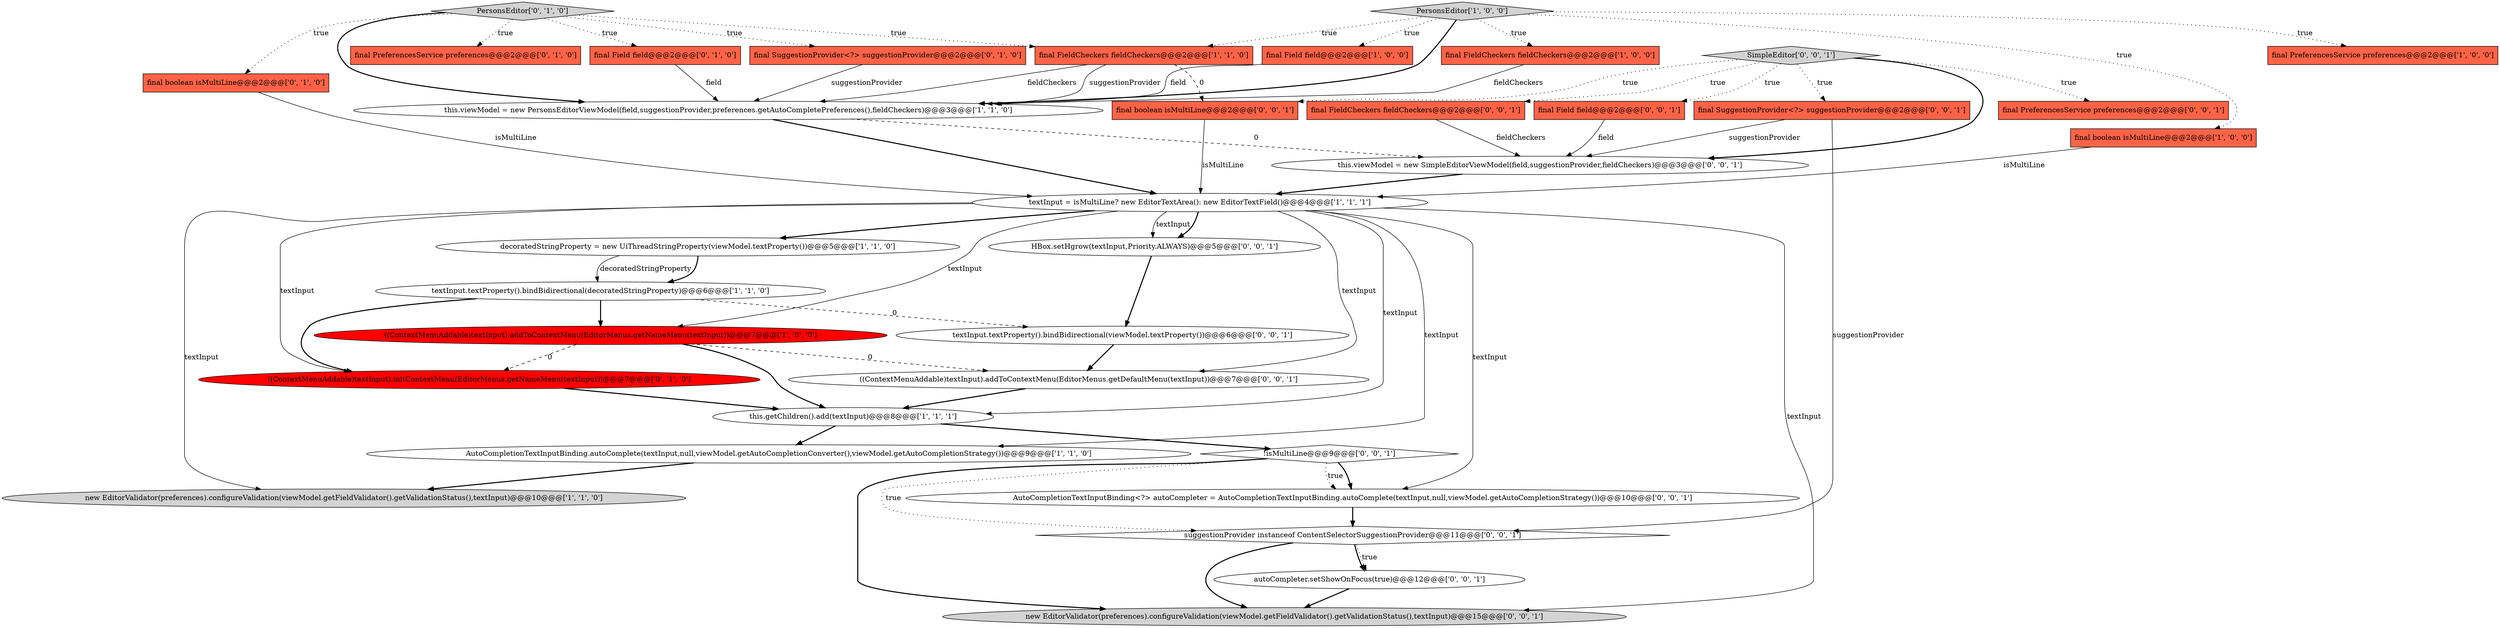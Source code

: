 digraph {
3 [style = filled, label = "textInput = isMultiLine? new EditorTextArea(): new EditorTextField()@@@4@@@['1', '1', '1']", fillcolor = white, shape = ellipse image = "AAA0AAABBB1BBB"];
23 [style = filled, label = "!isMultiLine@@@9@@@['0', '0', '1']", fillcolor = white, shape = diamond image = "AAA0AAABBB3BBB"];
9 [style = filled, label = "decoratedStringProperty = new UiThreadStringProperty(viewModel.textProperty())@@@5@@@['1', '1', '0']", fillcolor = white, shape = ellipse image = "AAA0AAABBB1BBB"];
32 [style = filled, label = "HBox.setHgrow(textInput,Priority.ALWAYS)@@@5@@@['0', '0', '1']", fillcolor = white, shape = ellipse image = "AAA0AAABBB3BBB"];
11 [style = filled, label = "this.viewModel = new PersonsEditorViewModel(field,suggestionProvider,preferences.getAutoCompletePreferences(),fieldCheckers)@@@3@@@['1', '1', '0']", fillcolor = white, shape = ellipse image = "AAA0AAABBB1BBB"];
6 [style = filled, label = "this.getChildren().add(textInput)@@@8@@@['1', '1', '1']", fillcolor = white, shape = ellipse image = "AAA0AAABBB1BBB"];
21 [style = filled, label = "textInput.textProperty().bindBidirectional(viewModel.textProperty())@@@6@@@['0', '0', '1']", fillcolor = white, shape = ellipse image = "AAA0AAABBB3BBB"];
22 [style = filled, label = "autoCompleter.setShowOnFocus(true)@@@12@@@['0', '0', '1']", fillcolor = white, shape = ellipse image = "AAA0AAABBB3BBB"];
18 [style = filled, label = "final SuggestionProvider<?> suggestionProvider@@@2@@@['0', '1', '0']", fillcolor = tomato, shape = box image = "AAA0AAABBB2BBB"];
17 [style = filled, label = "final boolean isMultiLine@@@2@@@['0', '1', '0']", fillcolor = tomato, shape = box image = "AAA0AAABBB2BBB"];
10 [style = filled, label = "PersonsEditor['1', '0', '0']", fillcolor = lightgray, shape = diamond image = "AAA0AAABBB1BBB"];
34 [style = filled, label = "AutoCompletionTextInputBinding<?> autoCompleter = AutoCompletionTextInputBinding.autoComplete(textInput,null,viewModel.getAutoCompletionStrategy())@@@10@@@['0', '0', '1']", fillcolor = white, shape = ellipse image = "AAA0AAABBB3BBB"];
0 [style = filled, label = "((ContextMenuAddable)textInput).addToContextMenu(EditorMenus.getNameMenu(textInput))@@@7@@@['1', '0', '0']", fillcolor = red, shape = ellipse image = "AAA1AAABBB1BBB"];
14 [style = filled, label = "final Field field@@@2@@@['0', '1', '0']", fillcolor = tomato, shape = box image = "AAA0AAABBB2BBB"];
1 [style = filled, label = "new EditorValidator(preferences).configureValidation(viewModel.getFieldValidator().getValidationStatus(),textInput)@@@10@@@['1', '1', '0']", fillcolor = lightgray, shape = ellipse image = "AAA0AAABBB1BBB"];
5 [style = filled, label = "textInput.textProperty().bindBidirectional(decoratedStringProperty)@@@6@@@['1', '1', '0']", fillcolor = white, shape = ellipse image = "AAA0AAABBB1BBB"];
26 [style = filled, label = "((ContextMenuAddable)textInput).addToContextMenu(EditorMenus.getDefaultMenu(textInput))@@@7@@@['0', '0', '1']", fillcolor = white, shape = ellipse image = "AAA0AAABBB3BBB"];
19 [style = filled, label = "final PreferencesService preferences@@@2@@@['0', '1', '0']", fillcolor = tomato, shape = box image = "AAA0AAABBB2BBB"];
25 [style = filled, label = "SimpleEditor['0', '0', '1']", fillcolor = lightgray, shape = diamond image = "AAA0AAABBB3BBB"];
29 [style = filled, label = "new EditorValidator(preferences).configureValidation(viewModel.getFieldValidator().getValidationStatus(),textInput)@@@15@@@['0', '0', '1']", fillcolor = lightgray, shape = ellipse image = "AAA0AAABBB3BBB"];
33 [style = filled, label = "final boolean isMultiLine@@@2@@@['0', '0', '1']", fillcolor = tomato, shape = box image = "AAA0AAABBB3BBB"];
4 [style = filled, label = "AutoCompletionTextInputBinding.autoComplete(textInput,null,viewModel.getAutoCompletionConverter(),viewModel.getAutoCompletionStrategy())@@@9@@@['1', '1', '0']", fillcolor = white, shape = ellipse image = "AAA0AAABBB1BBB"];
13 [style = filled, label = "final FieldCheckers fieldCheckers@@@2@@@['1', '1', '0']", fillcolor = tomato, shape = box image = "AAA0AAABBB1BBB"];
15 [style = filled, label = "PersonsEditor['0', '1', '0']", fillcolor = lightgray, shape = diamond image = "AAA0AAABBB2BBB"];
24 [style = filled, label = "final FieldCheckers fieldCheckers@@@2@@@['0', '0', '1']", fillcolor = tomato, shape = box image = "AAA0AAABBB3BBB"];
27 [style = filled, label = "final PreferencesService preferences@@@2@@@['0', '0', '1']", fillcolor = tomato, shape = box image = "AAA0AAABBB3BBB"];
31 [style = filled, label = "final Field field@@@2@@@['0', '0', '1']", fillcolor = tomato, shape = box image = "AAA0AAABBB3BBB"];
12 [style = filled, label = "final FieldCheckers fieldCheckers@@@2@@@['1', '0', '0']", fillcolor = tomato, shape = box image = "AAA0AAABBB1BBB"];
20 [style = filled, label = "this.viewModel = new SimpleEditorViewModel(field,suggestionProvider,fieldCheckers)@@@3@@@['0', '0', '1']", fillcolor = white, shape = ellipse image = "AAA0AAABBB3BBB"];
2 [style = filled, label = "final PreferencesService preferences@@@2@@@['1', '0', '0']", fillcolor = tomato, shape = box image = "AAA0AAABBB1BBB"];
16 [style = filled, label = "((ContextMenuAddable)textInput).initContextMenu(EditorMenus.getNameMenu(textInput))@@@7@@@['0', '1', '0']", fillcolor = red, shape = ellipse image = "AAA1AAABBB2BBB"];
8 [style = filled, label = "final boolean isMultiLine@@@2@@@['1', '0', '0']", fillcolor = tomato, shape = box image = "AAA0AAABBB1BBB"];
7 [style = filled, label = "final Field field@@@2@@@['1', '0', '0']", fillcolor = tomato, shape = box image = "AAA0AAABBB1BBB"];
30 [style = filled, label = "suggestionProvider instanceof ContentSelectorSuggestionProvider@@@11@@@['0', '0', '1']", fillcolor = white, shape = diamond image = "AAA0AAABBB3BBB"];
28 [style = filled, label = "final SuggestionProvider<?> suggestionProvider@@@2@@@['0', '0', '1']", fillcolor = tomato, shape = box image = "AAA0AAABBB3BBB"];
18->11 [style = solid, label="suggestionProvider"];
25->33 [style = dotted, label="true"];
10->8 [style = dotted, label="true"];
10->12 [style = dotted, label="true"];
32->21 [style = bold, label=""];
3->26 [style = solid, label="textInput"];
30->22 [style = bold, label=""];
7->11 [style = solid, label="field"];
11->20 [style = dashed, label="0"];
0->6 [style = bold, label=""];
25->31 [style = dotted, label="true"];
28->30 [style = solid, label="suggestionProvider"];
31->20 [style = solid, label="field"];
9->5 [style = solid, label="decoratedStringProperty"];
17->3 [style = solid, label="isMultiLine"];
16->6 [style = bold, label=""];
6->23 [style = bold, label=""];
15->18 [style = dotted, label="true"];
0->16 [style = dashed, label="0"];
22->29 [style = bold, label=""];
3->0 [style = solid, label="textInput"];
23->30 [style = dotted, label="true"];
25->24 [style = dotted, label="true"];
3->32 [style = solid, label="textInput"];
3->16 [style = solid, label="textInput"];
25->28 [style = dotted, label="true"];
3->1 [style = solid, label="textInput"];
33->3 [style = solid, label="isMultiLine"];
14->11 [style = solid, label="field"];
20->3 [style = bold, label=""];
0->26 [style = dashed, label="0"];
15->14 [style = dotted, label="true"];
26->6 [style = bold, label=""];
34->30 [style = bold, label=""];
30->29 [style = bold, label=""];
3->6 [style = solid, label="textInput"];
3->29 [style = solid, label="textInput"];
15->13 [style = dotted, label="true"];
12->11 [style = solid, label="fieldCheckers"];
5->16 [style = bold, label=""];
3->9 [style = bold, label=""];
23->29 [style = bold, label=""];
15->17 [style = dotted, label="true"];
6->4 [style = bold, label=""];
21->26 [style = bold, label=""];
25->20 [style = bold, label=""];
28->20 [style = solid, label="suggestionProvider"];
24->20 [style = solid, label="fieldCheckers"];
15->11 [style = bold, label=""];
5->0 [style = bold, label=""];
10->13 [style = dotted, label="true"];
13->11 [style = solid, label="fieldCheckers"];
11->3 [style = bold, label=""];
10->2 [style = dotted, label="true"];
15->19 [style = dotted, label="true"];
9->5 [style = bold, label=""];
23->34 [style = bold, label=""];
13->33 [style = dashed, label="0"];
5->21 [style = dashed, label="0"];
4->1 [style = bold, label=""];
3->4 [style = solid, label="textInput"];
3->32 [style = bold, label=""];
30->22 [style = dotted, label="true"];
25->27 [style = dotted, label="true"];
23->34 [style = dotted, label="true"];
3->34 [style = solid, label="textInput"];
10->7 [style = dotted, label="true"];
8->3 [style = solid, label="isMultiLine"];
13->11 [style = solid, label="suggestionProvider"];
10->11 [style = bold, label=""];
}
